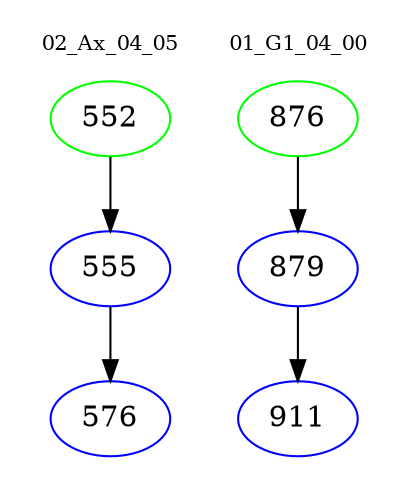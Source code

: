digraph{
subgraph cluster_0 {
color = white
label = "02_Ax_04_05";
fontsize=10;
T0_552 [label="552", color="green"]
T0_552 -> T0_555 [color="black"]
T0_555 [label="555", color="blue"]
T0_555 -> T0_576 [color="black"]
T0_576 [label="576", color="blue"]
}
subgraph cluster_1 {
color = white
label = "01_G1_04_00";
fontsize=10;
T1_876 [label="876", color="green"]
T1_876 -> T1_879 [color="black"]
T1_879 [label="879", color="blue"]
T1_879 -> T1_911 [color="black"]
T1_911 [label="911", color="blue"]
}
}
